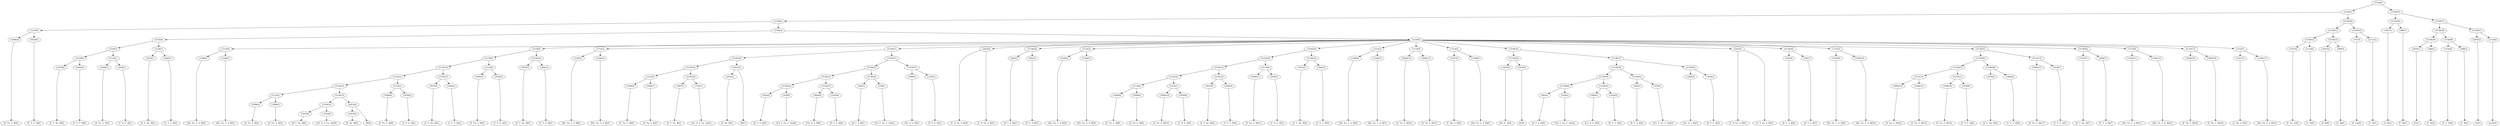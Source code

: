 digraph sample{
"L5096(0)"->"[E  Fis  G  B](0)"
"L5038(0)"->"[C  D  E  A](0)"
"L5116(0)"->"L5096(0)"
"L5116(0)"->"L5038(0)"
"L3670(0)"->"[E  G  Ais  B](0)"
"L3844(0)"->"[C  E  G  B](0)"
"L5158(6)"->"L3670(0)"
"L5158(6)"->"L3844(0)"
"L5096(1)"->"[E  Fis  G  B](1)"
"L5038(1)"->"[C  D  E  A](1)"
"L5116(1)"->"L5096(1)"
"L5116(1)"->"L5038(1)"
"L5158(5)"->"L5158(6)"
"L5158(5)"->"L5116(1)"
"L3670(1)"->"[E  G  Ais  B](1)"
"L3844(1)"->"[C  E  G  B](1)"
"L5158(7)"->"L3670(1)"
"L5158(7)"->"L3844(1)"
"L5158(4)"->"L5158(5)"
"L5158(4)"->"L5158(7)"
"L2346(0)"->"[Dis  Fis  G  A  B](0)"
"L2346(1)"->"[Dis  Fis  G  A  B](1)"
"L3714(0)"->"L2346(0)"
"L3714(0)"->"L2346(1)"
"L5096(2)"->"[E  Fis  G  B](2)"
"L5096(3)"->"[E  Fis  G  B](3)"
"L5116(2)"->"L5096(2)"
"L5116(2)"->"L5096(3)"
"L3003(0)"->"[D  E  Fis  B](0)"
"L3782(0)"->"[Cis  D  E  Fis  Ais](0)"
"L5158(14)"->"L3003(0)"
"L5158(14)"->"L3782(0)"
"L4910(0)"->"[D  Ais  B](0)"
"L4923(0)"->"L4910(0)"
"L4923(0)"->"[B](0)"
"L5158(13)"->"L5158(14)"
"L5158(13)"->"L4923(0)"
"L5158(12)"->"L5116(2)"
"L5158(12)"->"L5158(13)"
"L5096(4)"->"[E  Fis  G  B](4)"
"L5038(2)"->"[C  D  E  A](2)"
"L5116(3)"->"L5096(4)"
"L5116(3)"->"L5038(2)"
"L5158(11)"->"L5158(12)"
"L5158(11)"->"L5116(3)"
"L3670(2)"->"[E  G  Ais  B](2)"
"L3844(2)"->"[C  E  G  B](2)"
"L5158(15)"->"L3670(2)"
"L5158(15)"->"L3844(2)"
"L5158(10)"->"L5158(11)"
"L5158(10)"->"L5158(15)"
"L5096(5)"->"[E  Fis  G  B](5)"
"L5038(3)"->"[C  D  E  A](3)"
"L5116(4)"->"L5096(5)"
"L5116(4)"->"L5038(3)"
"L5158(9)"->"L5158(10)"
"L5158(9)"->"L5116(4)"
"L3670(3)"->"[E  G  Ais  B](3)"
"L3844(3)"->"[C  E  G  B](3)"
"L5158(16)"->"L3670(3)"
"L5158(16)"->"L3844(3)"
"L5158(8)"->"L5158(9)"
"L5158(8)"->"L5158(16)"
"L2346(2)"->"[Dis  Fis  G  A  B](2)"
"L2346(3)"->"[Dis  Fis  G  A  B](3)"
"L3714(1)"->"L2346(2)"
"L3714(1)"->"L2346(3)"
"L5096(6)"->"[E  Fis  G  B](6)"
"L5096(7)"->"[E  Fis  G  B](7)"
"L5116(5)"->"L5096(6)"
"L5116(5)"->"L5096(7)"
"L3003(1)"->"[D  E  Fis  B](1)"
"L3782(1)"->"[Cis  D  E  Fis  Ais](1)"
"L5158(20)"->"L3003(1)"
"L5158(20)"->"L3782(1)"
"L5158(19)"->"L5116(5)"
"L5158(19)"->"L5158(20)"
"L4910(1)"->"[D  Ais  B](1)"
"L4923(1)"->"L4910(1)"
"L4923(1)"->"[B](1)"
"L5158(18)"->"L5158(19)"
"L5158(18)"->"L4923(1)"
"L492(0)"->"[D  G  A  B](0)"
"L439(0)"->"[Cis  E  Fis  G  Ais](0)"
"L5158(24)"->"L492(0)"
"L5158(24)"->"L439(0)"
"L3604(0)"->"[Cis  D  G  B](0)"
"L1450(0)"->"[D  E  G  B](0)"
"L5158(25)"->"L3604(0)"
"L5158(25)"->"L1450(0)"
"L5158(23)"->"L5158(24)"
"L5158(23)"->"L5158(25)"
"L492(1)"->"[D  G  A  B](1)"
"L439(1)"->"[Cis  E  Fis  G  Ais](1)"
"L5158(26)"->"L492(1)"
"L5158(26)"->"L439(1)"
"L5158(22)"->"L5158(23)"
"L5158(22)"->"L5158(26)"
"L3604(1)"->"[Cis  D  G  B](1)"
"L1450(1)"->"[D  E  G  B](1)"
"L5158(27)"->"L3604(1)"
"L5158(27)"->"L1450(1)"
"L5158(21)"->"L5158(22)"
"L5158(21)"->"L5158(27)"
"L5158(17)"->"L5158(18)"
"L5158(17)"->"L5158(21)"
"L2619(0)"->"[C  D  Fis  A  B](0)"
"L2619(0)"->"[C  D  Fis  A  B](1)"
"L492(2)"->"[D  G  A  B](2)"
"L492(3)"->"[D  G  A  B](3)"
"L5158(28)"->"L492(2)"
"L5158(28)"->"L492(3)"
"L2346(4)"->"[Dis  Fis  G  A  B](4)"
"L2346(5)"->"[Dis  Fis  G  A  B](5)"
"L3714(2)"->"L2346(4)"
"L3714(2)"->"L2346(5)"
"L5096(8)"->"[E  Fis  G  B](8)"
"L5096(9)"->"[E  Fis  G  B](9)"
"L5116(6)"->"L5096(8)"
"L5116(6)"->"L5096(9)"
"L5096(10)"->"[E  Fis  G  B](10)"
"L5038(4)"->"[C  D  E  A](4)"
"L5116(7)"->"L5096(10)"
"L5116(7)"->"L5038(4)"
"L5158(32)"->"L5116(6)"
"L5158(32)"->"L5116(7)"
"L3670(4)"->"[E  G  Ais  B](4)"
"L3844(4)"->"[C  E  G  B](4)"
"L5158(33)"->"L3670(4)"
"L5158(33)"->"L3844(4)"
"L5158(31)"->"L5158(32)"
"L5158(31)"->"L5158(33)"
"L5096(11)"->"[E  Fis  G  B](11)"
"L5038(5)"->"[C  D  E  A](5)"
"L5116(8)"->"L5096(11)"
"L5116(8)"->"L5038(5)"
"L5158(30)"->"L5158(31)"
"L5158(30)"->"L5116(8)"
"L3670(5)"->"[E  G  Ais  B](5)"
"L3844(5)"->"[C  E  G  B](5)"
"L5158(34)"->"L3670(5)"
"L5158(34)"->"L3844(5)"
"L5158(29)"->"L5158(30)"
"L5158(29)"->"L5158(34)"
"L2346(6)"->"[Dis  Fis  G  A  B](6)"
"L2346(7)"->"[Dis  Fis  G  A  B](7)"
"L3714(3)"->"L2346(6)"
"L3714(3)"->"L2346(7)"
"L5096(12)"->"[E  Fis  G  B](12)"
"L5096(13)"->"[E  Fis  G  B](13)"
"L5116(9)"->"L5096(12)"
"L5116(9)"->"L5096(13)"
"L2347(0)"->"[C  Dis  A  B](0)"
"L2346(8)"->"[Dis  Fis  G  A  B](8)"
"L3714(4)"->"L2347(0)"
"L3714(4)"->"L2346(8)"
"L-1953(0)"->"[Dis  E  G](0)"
"L2878(0)"->"[E](0)"
"L5158(36)"->"L-1953(0)"
"L5158(36)"->"L2878(0)"
"L492(4)"->"[D  G  A  B](4)"
"L439(2)"->"[Cis  E  Fis  G  Ais](2)"
"L5158(40)"->"L492(4)"
"L5158(40)"->"L439(2)"
"L3604(2)"->"[Cis  D  G  B](2)"
"L1450(2)"->"[D  E  G  B](2)"
"L5158(41)"->"L3604(2)"
"L5158(41)"->"L1450(2)"
"L5158(39)"->"L5158(40)"
"L5158(39)"->"L5158(41)"
"L492(5)"->"[D  G  A  B](5)"
"L439(3)"->"[Cis  E  Fis  G  Ais](3)"
"L5158(42)"->"L492(5)"
"L5158(42)"->"L439(3)"
"L5158(38)"->"L5158(39)"
"L5158(38)"->"L5158(42)"
"L3604(3)"->"[Cis  D  G  B](3)"
"L1450(3)"->"[D  E  G  B](3)"
"L5158(43)"->"L3604(3)"
"L5158(43)"->"L1450(3)"
"L5158(37)"->"L5158(38)"
"L5158(37)"->"L5158(43)"
"L5158(35)"->"L5158(36)"
"L5158(35)"->"L5158(37)"
"L2619(1)"->"[C  D  Fis  A  B](2)"
"L2619(1)"->"[C  D  Fis  A  B](3)"
"L492(6)"->"[D  G  A  B](6)"
"L492(7)"->"[D  G  A  B](7)"
"L5158(44)"->"L492(6)"
"L5158(44)"->"L492(7)"
"L2346(9)"->"[Dis  Fis  G  A  B](9)"
"L2346(10)"->"[Dis  Fis  G  A  B](10)"
"L3714(5)"->"L2346(9)"
"L3714(5)"->"L2346(10)"
"L5096(14)"->"[E  Fis  G  B](14)"
"L5096(15)"->"[E  Fis  G  B](15)"
"L5116(10)"->"L5096(14)"
"L5116(10)"->"L5096(15)"
"L5096(16)"->"[E  Fis  G  B](16)"
"L5038(6)"->"[C  D  E  A](6)"
"L5116(11)"->"L5096(16)"
"L5116(11)"->"L5038(6)"
"L5158(47)"->"L5116(10)"
"L5158(47)"->"L5116(11)"
"L3670(6)"->"[E  G  Ais  B](6)"
"L3844(6)"->"[C  E  G  B](6)"
"L5158(48)"->"L3670(6)"
"L5158(48)"->"L3844(6)"
"L5158(46)"->"L5158(47)"
"L5158(46)"->"L5158(48)"
"L5096(17)"->"[E  Fis  G  B](17)"
"L5038(7)"->"[C  D  E  A](7)"
"L5116(12)"->"L5096(17)"
"L5116(12)"->"L5038(7)"
"L5158(45)"->"L5158(46)"
"L5158(45)"->"L5116(12)"
"L3670(7)"->"[E  G  Ais  B](7)"
"L3844(7)"->"[C  E  G  B](7)"
"L5158(49)"->"L3670(7)"
"L5158(49)"->"L3844(7)"
"L2346(11)"->"[Dis  Fis  G  A  B](11)"
"L2346(12)"->"[Dis  Fis  G  A  B](12)"
"L3714(6)"->"L2346(11)"
"L3714(6)"->"L2346(12)"
"L5096(18)"->"[E  Fis  G  B](18)"
"L5096(19)"->"[E  Fis  G  B](19)"
"L5116(13)"->"L5096(18)"
"L5116(13)"->"L5096(19)"
"L2347(1)"->"[C  Dis  A  B](1)"
"L2346(13)"->"[Dis  Fis  G  A  B](13)"
"L3714(7)"->"L2347(1)"
"L3714(7)"->"L2346(13)"
"L5156(0)"->"L3714(0)"
"L5156(0)"->"L5158(8)"
"L5156(0)"->"L3714(1)"
"L5156(0)"->"L5158(17)"
"L5156(0)"->"L2619(0)"
"L5156(0)"->"L5158(28)"
"L5156(0)"->"L3714(2)"
"L5156(0)"->"L5158(29)"
"L5156(0)"->"L3714(3)"
"L5156(0)"->"L5116(9)"
"L5156(0)"->"L3714(4)"
"L5156(0)"->"L5158(35)"
"L5156(0)"->"L2619(1)"
"L5156(0)"->"L5158(44)"
"L5156(0)"->"L3714(5)"
"L5156(0)"->"L5158(45)"
"L5156(0)"->"L5158(49)"
"L5156(0)"->"L3714(6)"
"L5156(0)"->"L5116(13)"
"L5156(0)"->"L3714(7)"
"L5158(3)"->"L5158(4)"
"L5158(3)"->"L5156(0)"
"L5158(2)"->"L5116(0)"
"L5158(2)"->"L5158(3)"
"L1057(0)"->"[E  Fis  G](0)"
"L2133(0)"->"[C  D](0)"
"L5158(52)"->"L1057(0)"
"L5158(52)"->"L2133(0)"
"L1807(0)"->"[A  B](0)"
"L989(0)"->"[C  B](0)"
"L5158(53)"->"L1807(0)"
"L5158(53)"->"L989(0)"
"L5158(51)"->"L5158(52)"
"L5158(51)"->"L5158(53)"
"L747(0)"->"[E  Fis](0)"
"L2133(1)"->"[C  D](1)"
"L5158(54)"->"L747(0)"
"L5158(54)"->"L2133(1)"
"L5158(50)"->"L5158(51)"
"L5158(50)"->"L5158(54)"
"L5158(1)"->"L5158(2)"
"L5158(1)"->"L5158(50)"
"L1807(1)"->"[A  B](1)"
"L989(1)"->"[C  B](1)"
"L5158(56)"->"L1807(1)"
"L5158(56)"->"L989(1)"
"L2878(1)"->"[E](1)"
"L989(2)"->"[C  B](2)"
"L5158(59)"->"L2878(1)"
"L5158(59)"->"L989(2)"
"L3534(0)"->"[E  G  B](0)"
"L989(3)"->"[C  B](3)"
"L5158(60)"->"L3534(0)"
"L5158(60)"->"L989(3)"
"L5158(58)"->"L5158(59)"
"L5158(58)"->"L5158(60)"
"L2878(2)"->"[E](2)"
"L3158(0)"->"[rest](0)"
"L5158(61)"->"L2878(2)"
"L5158(61)"->"L3158(0)"
"L5158(57)"->"L5158(58)"
"L5158(57)"->"L5158(61)"
"L5158(55)"->"L5158(56)"
"L5158(55)"->"L5158(57)"
"L5158(0)"->"L5158(1)"
"L5158(0)"->"L5158(55)"
{rank = min; "L5158(0)"}
{rank = same; "L5158(1)"; "L5158(55)";}
{rank = same; "L5158(2)"; "L5158(50)"; "L5158(56)"; "L5158(57)";}
{rank = same; "L5116(0)"; "L5158(3)"; "L5158(51)"; "L5158(54)"; "L1807(1)"; "L989(1)"; "L5158(58)"; "L5158(61)";}
{rank = same; "L5096(0)"; "L5038(0)"; "L5158(4)"; "L5156(0)"; "L5158(52)"; "L5158(53)"; "L747(0)"; "L2133(1)"; "L5158(59)"; "L5158(60)"; "L2878(2)"; "L3158(0)";}
{rank = same; "L5158(5)"; "L5158(7)"; "L3714(0)"; "L5158(8)"; "L3714(1)"; "L5158(17)"; "L2619(0)"; "L5158(28)"; "L3714(2)"; "L5158(29)"; "L3714(3)"; "L5116(9)"; "L3714(4)"; "L5158(35)"; "L2619(1)"; "L5158(44)"; "L3714(5)"; "L5158(45)"; "L5158(49)"; "L3714(6)"; "L5116(13)"; "L3714(7)"; "L1057(0)"; "L2133(0)"; "L1807(0)"; "L989(0)"; "L2878(1)"; "L989(2)"; "L3534(0)"; "L989(3)";}
{rank = same; "L5158(6)"; "L5116(1)"; "L3670(1)"; "L3844(1)"; "L2346(0)"; "L2346(1)"; "L5158(9)"; "L5158(16)"; "L2346(2)"; "L2346(3)"; "L5158(18)"; "L5158(21)"; "L492(2)"; "L492(3)"; "L2346(4)"; "L2346(5)"; "L5158(30)"; "L5158(34)"; "L2346(6)"; "L2346(7)"; "L5096(12)"; "L5096(13)"; "L2347(0)"; "L2346(8)"; "L5158(36)"; "L5158(37)"; "L492(6)"; "L492(7)"; "L2346(9)"; "L2346(10)"; "L5158(46)"; "L5116(12)"; "L3670(7)"; "L3844(7)"; "L2346(11)"; "L2346(12)"; "L5096(18)"; "L5096(19)"; "L2347(1)"; "L2346(13)";}
{rank = same; "L3670(0)"; "L3844(0)"; "L5096(1)"; "L5038(1)"; "L5158(10)"; "L5116(4)"; "L3670(3)"; "L3844(3)"; "L5158(19)"; "L4923(1)"; "L5158(22)"; "L5158(27)"; "L5158(31)"; "L5116(8)"; "L3670(5)"; "L3844(5)"; "L-1953(0)"; "L2878(0)"; "L5158(38)"; "L5158(43)"; "L5158(47)"; "L5158(48)"; "L5096(17)"; "L5038(7)";}
{rank = same; "L5158(11)"; "L5158(15)"; "L5096(5)"; "L5038(3)"; "L5116(5)"; "L5158(20)"; "L4910(1)"; "L5158(23)"; "L5158(26)"; "L3604(1)"; "L1450(1)"; "L5158(32)"; "L5158(33)"; "L5096(11)"; "L5038(5)"; "L5158(39)"; "L5158(42)"; "L3604(3)"; "L1450(3)"; "L5116(10)"; "L5116(11)"; "L3670(6)"; "L3844(6)";}
{rank = same; "L5158(12)"; "L5116(3)"; "L3670(2)"; "L3844(2)"; "L5096(6)"; "L5096(7)"; "L3003(1)"; "L3782(1)"; "L5158(24)"; "L5158(25)"; "L492(1)"; "L439(1)"; "L5116(6)"; "L5116(7)"; "L3670(4)"; "L3844(4)"; "L5158(40)"; "L5158(41)"; "L492(5)"; "L439(3)"; "L5096(14)"; "L5096(15)"; "L5096(16)"; "L5038(6)";}
{rank = same; "L5116(2)"; "L5158(13)"; "L5096(4)"; "L5038(2)"; "L492(0)"; "L439(0)"; "L3604(0)"; "L1450(0)"; "L5096(8)"; "L5096(9)"; "L5096(10)"; "L5038(4)"; "L492(4)"; "L439(2)"; "L3604(2)"; "L1450(2)";}
{rank = same; "L5096(2)"; "L5096(3)"; "L5158(14)"; "L4923(0)";}
{rank = same; "L3003(0)"; "L3782(0)"; "L4910(0)";}
{rank = max; "[A  B](0)"; "[A  B](1)"; "[B](0)"; "[B](1)"; "[C  B](0)"; "[C  B](1)"; "[C  B](2)"; "[C  B](3)"; "[C  D  E  A](0)"; "[C  D  E  A](1)"; "[C  D  E  A](2)"; "[C  D  E  A](3)"; "[C  D  E  A](4)"; "[C  D  E  A](5)"; "[C  D  E  A](6)"; "[C  D  E  A](7)"; "[C  D  Fis  A  B](0)"; "[C  D  Fis  A  B](1)"; "[C  D  Fis  A  B](2)"; "[C  D  Fis  A  B](3)"; "[C  D](0)"; "[C  D](1)"; "[C  Dis  A  B](0)"; "[C  Dis  A  B](1)"; "[C  E  G  B](0)"; "[C  E  G  B](1)"; "[C  E  G  B](2)"; "[C  E  G  B](3)"; "[C  E  G  B](4)"; "[C  E  G  B](5)"; "[C  E  G  B](6)"; "[C  E  G  B](7)"; "[Cis  D  E  Fis  Ais](0)"; "[Cis  D  E  Fis  Ais](1)"; "[Cis  D  G  B](0)"; "[Cis  D  G  B](1)"; "[Cis  D  G  B](2)"; "[Cis  D  G  B](3)"; "[Cis  E  Fis  G  Ais](0)"; "[Cis  E  Fis  G  Ais](1)"; "[Cis  E  Fis  G  Ais](2)"; "[Cis  E  Fis  G  Ais](3)"; "[D  Ais  B](0)"; "[D  Ais  B](1)"; "[D  E  Fis  B](0)"; "[D  E  Fis  B](1)"; "[D  E  G  B](0)"; "[D  E  G  B](1)"; "[D  E  G  B](2)"; "[D  E  G  B](3)"; "[D  G  A  B](0)"; "[D  G  A  B](1)"; "[D  G  A  B](2)"; "[D  G  A  B](3)"; "[D  G  A  B](4)"; "[D  G  A  B](5)"; "[D  G  A  B](6)"; "[D  G  A  B](7)"; "[Dis  E  G](0)"; "[Dis  Fis  G  A  B](0)"; "[Dis  Fis  G  A  B](1)"; "[Dis  Fis  G  A  B](10)"; "[Dis  Fis  G  A  B](11)"; "[Dis  Fis  G  A  B](12)"; "[Dis  Fis  G  A  B](13)"; "[Dis  Fis  G  A  B](2)"; "[Dis  Fis  G  A  B](3)"; "[Dis  Fis  G  A  B](4)"; "[Dis  Fis  G  A  B](5)"; "[Dis  Fis  G  A  B](6)"; "[Dis  Fis  G  A  B](7)"; "[Dis  Fis  G  A  B](8)"; "[Dis  Fis  G  A  B](9)"; "[E  Fis  G  B](0)"; "[E  Fis  G  B](1)"; "[E  Fis  G  B](10)"; "[E  Fis  G  B](11)"; "[E  Fis  G  B](12)"; "[E  Fis  G  B](13)"; "[E  Fis  G  B](14)"; "[E  Fis  G  B](15)"; "[E  Fis  G  B](16)"; "[E  Fis  G  B](17)"; "[E  Fis  G  B](18)"; "[E  Fis  G  B](19)"; "[E  Fis  G  B](2)"; "[E  Fis  G  B](3)"; "[E  Fis  G  B](4)"; "[E  Fis  G  B](5)"; "[E  Fis  G  B](6)"; "[E  Fis  G  B](7)"; "[E  Fis  G  B](8)"; "[E  Fis  G  B](9)"; "[E  Fis  G](0)"; "[E  Fis](0)"; "[E  G  Ais  B](0)"; "[E  G  Ais  B](1)"; "[E  G  Ais  B](2)"; "[E  G  Ais  B](3)"; "[E  G  Ais  B](4)"; "[E  G  Ais  B](5)"; "[E  G  Ais  B](6)"; "[E  G  Ais  B](7)"; "[E  G  B](0)"; "[E](0)"; "[E](1)"; "[E](2)"; "[rest](0)";}
}